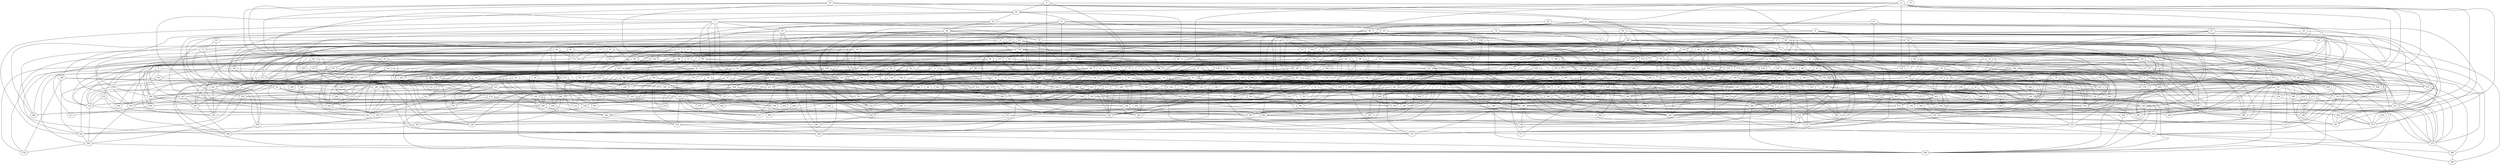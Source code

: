 strict graph "gnp_random_graph(400,0.015)" {
0;
1;
2;
3;
4;
5;
6;
7;
8;
9;
10;
11;
12;
13;
14;
15;
16;
17;
18;
19;
20;
21;
22;
23;
24;
25;
26;
27;
28;
29;
30;
31;
32;
33;
34;
35;
36;
37;
38;
39;
40;
41;
42;
43;
44;
45;
46;
47;
48;
49;
50;
51;
52;
53;
54;
55;
56;
57;
58;
59;
60;
61;
62;
63;
64;
65;
66;
67;
68;
69;
70;
71;
72;
73;
74;
75;
76;
77;
78;
79;
80;
81;
82;
83;
84;
85;
86;
87;
88;
89;
90;
91;
92;
93;
94;
95;
96;
97;
98;
99;
100;
101;
102;
103;
104;
105;
106;
107;
108;
109;
110;
111;
112;
113;
114;
115;
116;
117;
118;
119;
120;
121;
122;
123;
124;
125;
126;
127;
128;
129;
130;
131;
132;
133;
134;
135;
136;
137;
138;
139;
140;
141;
142;
143;
144;
145;
146;
147;
148;
149;
150;
151;
152;
153;
154;
155;
156;
157;
158;
159;
160;
161;
162;
163;
164;
165;
166;
167;
168;
169;
170;
171;
172;
173;
174;
175;
176;
177;
178;
179;
180;
181;
182;
183;
184;
185;
186;
187;
188;
189;
190;
191;
192;
193;
194;
195;
196;
197;
198;
199;
200;
201;
202;
203;
204;
205;
206;
207;
208;
209;
210;
211;
212;
213;
214;
215;
216;
217;
218;
219;
220;
221;
222;
223;
224;
225;
226;
227;
228;
229;
230;
231;
232;
233;
234;
235;
236;
237;
238;
239;
240;
241;
242;
243;
244;
245;
246;
247;
248;
249;
250;
251;
252;
253;
254;
255;
256;
257;
258;
259;
260;
261;
262;
263;
264;
265;
266;
267;
268;
269;
270;
271;
272;
273;
274;
275;
276;
277;
278;
279;
280;
281;
282;
283;
284;
285;
286;
287;
288;
289;
290;
291;
292;
293;
294;
295;
296;
297;
298;
299;
300;
301;
302;
303;
304;
305;
306;
307;
308;
309;
310;
311;
312;
313;
314;
315;
316;
317;
318;
319;
320;
321;
322;
323;
324;
325;
326;
327;
328;
329;
330;
331;
332;
333;
334;
335;
336;
337;
338;
339;
340;
341;
342;
343;
344;
345;
346;
347;
348;
349;
350;
351;
352;
353;
354;
355;
356;
357;
358;
359;
360;
361;
362;
363;
364;
365;
366;
367;
368;
369;
370;
371;
372;
373;
374;
375;
376;
377;
378;
379;
380;
381;
382;
383;
384;
385;
386;
387;
388;
389;
390;
391;
392;
393;
394;
395;
396;
397;
398;
399;
0 -- 240  [is_available=True, prob="0.0279273825341"];
0 -- 304  [is_available=True, prob="0.997456040123"];
0 -- 146  [is_available=True, prob="0.147801491714"];
0 -- 162  [is_available=True, prob="0.48572780375"];
0 -- 393  [is_available=True, prob="0.0643091623662"];
1 -- 293  [is_available=True, prob="0.667383205484"];
1 -- 168  [is_available=True, prob="0.00749548347155"];
1 -- 204  [is_available=True, prob="0.384954704555"];
1 -- 368  [is_available=True, prob="0.11105341519"];
1 -- 180  [is_available=True, prob="1.0"];
1 -- 342  [is_available=True, prob="0.130094072863"];
1 -- 24  [is_available=True, prob="0.220372784545"];
1 -- 84  [is_available=True, prob="0.536664464233"];
1 -- 186  [is_available=True, prob="0.617468481041"];
1 -- 348  [is_available=True, prob="1.0"];
2 -- 283  [is_available=True, prob="0.929954968133"];
2 -- 281  [is_available=True, prob="0.0497510317502"];
2 -- 243  [is_available=True, prob="0.775393293764"];
2 -- 269  [is_available=True, prob="0.290122103451"];
2 -- 182  [is_available=True, prob="0.808222543088"];
3 -- 112  [is_available=True, prob="1.0"];
3 -- 220  [is_available=True, prob="0.504398359799"];
3 -- 213  [is_available=True, prob="0.023783627775"];
3 -- 263  [is_available=True, prob="0.0221882421023"];
4 -- 41  [is_available=True, prob="0.399386530748"];
4 -- 18  [is_available=True, prob="0.00698830614268"];
4 -- 123  [is_available=True, prob="0.835999938831"];
4 -- 350  [is_available=True, prob="0.82856188288"];
4 -- 383  [is_available=True, prob="0.00887160519303"];
5 -- 99  [is_available=True, prob="1.0"];
5 -- 388  [is_available=True, prob="0.339513209108"];
5 -- 197  [is_available=True, prob="0.333269096085"];
5 -- 6  [is_available=True, prob="0.465235311204"];
5 -- 361  [is_available=True, prob="0.869012030041"];
5 -- 275  [is_available=True, prob="0.574355114371"];
5 -- 119  [is_available=True, prob="1.0"];
5 -- 252  [is_available=True, prob="1.0"];
6 -- 197  [is_available=True, prob="0.176808183815"];
6 -- 102  [is_available=True, prob="0.558139880831"];
6 -- 103  [is_available=True, prob="0.45924761621"];
6 -- 60  [is_available=True, prob="0.0340706065883"];
6 -- 190  [is_available=True, prob="0.821815874453"];
7 -- 103  [is_available=True, prob="0.71462375671"];
7 -- 237  [is_available=True, prob="0.194550454738"];
7 -- 274  [is_available=True, prob="0.707867509008"];
7 -- 180  [is_available=True, prob="0.135689483707"];
7 -- 316  [is_available=True, prob="0.390690026296"];
7 -- 286  [is_available=True, prob="0.302687136587"];
8 -- 163  [is_available=True, prob="0.234538743838"];
8 -- 84  [is_available=True, prob="1.0"];
8 -- 29  [is_available=True, prob="0.0483934010996"];
8 -- 243  [is_available=True, prob="0.972846523079"];
9 -- 142  [is_available=True, prob="0.00974693692979"];
9 -- 17  [is_available=True, prob="0.370815802892"];
9 -- 78  [is_available=True, prob="0.271699852031"];
9 -- 23  [is_available=True, prob="0.252131608525"];
9 -- 255  [is_available=True, prob="0.852723743065"];
9 -- 381  [is_available=True, prob="1.0"];
9 -- 63  [is_available=True, prob="0.730761350919"];
10 -- 389  [is_available=True, prob="0.362031576828"];
10 -- 11  [is_available=True, prob="0.216913566476"];
10 -- 304  [is_available=True, prob="0.607378458296"];
10 -- 273  [is_available=True, prob="0.869000876045"];
10 -- 343  [is_available=True, prob="0.0107127433705"];
10 -- 156  [is_available=True, prob="1.0"];
11 -- 199  [is_available=True, prob="0.469607769664"];
11 -- 232  [is_available=True, prob="0.936692128238"];
11 -- 268  [is_available=True, prob="0.389423737329"];
11 -- 178  [is_available=True, prob="0.187621085555"];
11 -- 245  [is_available=True, prob="0.767543098363"];
11 -- 375  [is_available=True, prob="1.0"];
11 -- 277  [is_available=True, prob="1.0"];
12 -- 225  [is_available=True, prob="1.0"];
12 -- 207  [is_available=True, prob="0.88573951408"];
12 -- 152  [is_available=True, prob="0.247603044331"];
12 -- 274  [is_available=True, prob="1.0"];
12 -- 245  [is_available=True, prob="0.374869647081"];
12 -- 88  [is_available=True, prob="0.244213781443"];
13 -- 130  [is_available=True, prob="0.12978496946"];
13 -- 327  [is_available=True, prob="1.0"];
13 -- 328  [is_available=True, prob="1.0"];
13 -- 41  [is_available=True, prob="0.14444473821"];
13 -- 364  [is_available=True, prob="0.80900450254"];
13 -- 116  [is_available=True, prob="0.461229422077"];
13 -- 373  [is_available=True, prob="0.310922567921"];
13 -- 118  [is_available=True, prob="0.0583588141373"];
13 -- 152  [is_available=True, prob="0.599823504598"];
14 -- 67  [is_available=True, prob="1.0"];
14 -- 196  [is_available=True, prob="1.0"];
14 -- 325  [is_available=True, prob="0.716436212622"];
14 -- 106  [is_available=True, prob="0.455116963551"];
14 -- 268  [is_available=True, prob="0.464964935196"];
14 -- 50  [is_available=True, prob="0.427138625814"];
14 -- 388  [is_available=True, prob="0.322065708014"];
14 -- 351  [is_available=True, prob="0.161907112712"];
15 -- 161  [is_available=True, prob="0.837027442205"];
15 -- 258  [is_available=True, prob="1.0"];
15 -- 259  [is_available=True, prob="0.269346247997"];
15 -- 206  [is_available=True, prob="1.0"];
15 -- 86  [is_available=True, prob="0.568654433591"];
15 -- 248  [is_available=True, prob="1.0"];
15 -- 191  [is_available=True, prob="0.0102015131247"];
16 -- 353  [is_available=True, prob="0.608488663396"];
16 -- 386  [is_available=True, prob="0.683145671673"];
16 -- 268  [is_available=True, prob="1.0"];
16 -- 142  [is_available=True, prob="0.592482432675"];
16 -- 89  [is_available=True, prob="0.474389725655"];
16 -- 159  [is_available=True, prob="1.0"];
17 -- 385  [is_available=True, prob="0.494987994945"];
17 -- 103  [is_available=True, prob="0.143785887087"];
17 -- 75  [is_available=True, prob="0.909925888851"];
17 -- 376  [is_available=True, prob="0.414015609067"];
17 -- 181  [is_available=True, prob="0.13143454278"];
17 -- 216  [is_available=True, prob="0.78548030651"];
17 -- 89  [is_available=True, prob="0.277337952316"];
17 -- 93  [is_available=True, prob="0.882752637686"];
17 -- 319  [is_available=True, prob="0.910287749444"];
18 -- 258  [is_available=True, prob="1.0"];
18 -- 388  [is_available=True, prob="0.407280217038"];
18 -- 167  [is_available=True, prob="0.446167745445"];
18 -- 124  [is_available=True, prob="0.337978255668"];
18 -- 222  [is_available=True, prob="0.594465517941"];
19 -- 223  [is_available=True, prob="0.311780958091"];
19 -- 380  [is_available=True, prob="1.0"];
19 -- 127  [is_available=True, prob="0.139956586218"];
20 -- 224  [is_available=True, prob="0.500953392499"];
20 -- 235  [is_available=True, prob="1.0"];
20 -- 149  [is_available=True, prob="1.0"];
21 -- 176  [is_available=True, prob="1.0"];
21 -- 305  [is_available=True, prob="0.281026864665"];
21 -- 346  [is_available=True, prob="0.850056557076"];
21 -- 108  [is_available=True, prob="0.326366550695"];
21 -- 70  [is_available=True, prob="0.260114002427"];
22 -- 139  [is_available=True, prob="1.0"];
22 -- 94  [is_available=True, prob="0.264204899032"];
23 -- 260  [is_available=True, prob="0.0229858966045"];
23 -- 246  [is_available=True, prob="0.493915717599"];
23 -- 71  [is_available=True, prob="0.879971597212"];
23 -- 111  [is_available=True, prob="0.545147236046"];
23 -- 310  [is_available=True, prob="0.920394273104"];
24 -- 384  [is_available=True, prob="0.59805739783"];
24 -- 324  [is_available=True, prob="0.127647296295"];
24 -- 199  [is_available=True, prob="1.0"];
24 -- 235  [is_available=True, prob="0.677804141446"];
24 -- 77  [is_available=True, prob="0.64327785028"];
24 -- 79  [is_available=True, prob="0.201594949935"];
24 -- 269  [is_available=True, prob="0.251520963833"];
24 -- 125  [is_available=True, prob="0.0628281598953"];
25 -- 194  [is_available=True, prob="0.758716942686"];
25 -- 325  [is_available=True, prob="0.657645590308"];
25 -- 74  [is_available=True, prob="1.0"];
25 -- 341  [is_available=True, prob="0.853641445096"];
25 -- 247  [is_available=True, prob="1.0"];
25 -- 56  [is_available=True, prob="0.71556564809"];
25 -- 316  [is_available=True, prob="1.0"];
26 -- 105  [is_available=True, prob="0.334773381593"];
26 -- 361  [is_available=True, prob="0.341858918265"];
27 -- 144  [is_available=True, prob="0.307472346288"];
27 -- 49  [is_available=True, prob="0.607644495225"];
27 -- 102  [is_available=True, prob="0.0755182425921"];
28 -- 122  [is_available=True, prob="0.160734333681"];
28 -- 166  [is_available=True, prob="0.490642694444"];
28 -- 102  [is_available=True, prob="1.0"];
29 -- 273  [is_available=True, prob="0.00546609894269"];
29 -- 131  [is_available=True, prob="0.349313703128"];
29 -- 390  [is_available=True, prob="0.710289579858"];
29 -- 305  [is_available=True, prob="0.00666714932687"];
30 -- 129  [is_available=True, prob="0.61255548612"];
30 -- 226  [is_available=True, prob="0.831066872234"];
30 -- 291  [is_available=True, prob="0.209749198834"];
30 -- 103  [is_available=True, prob="0.409533691418"];
30 -- 177  [is_available=True, prob="0.894076561057"];
30 -- 274  [is_available=True, prob="0.588326032973"];
31 -- 271  [is_available=True, prob="0.423045900863"];
31 -- 155  [is_available=True, prob="0.665755809743"];
31 -- 69  [is_available=True, prob="0.657289401547"];
31 -- 263  [is_available=True, prob="1.0"];
32 -- 217  [is_available=True, prob="0.625144226328"];
32 -- 300  [is_available=True, prob="0.0296048759755"];
32 -- 359  [is_available=True, prob="1.0"];
33 -- 304  [is_available=True, prob="0.691761167333"];
33 -- 332  [is_available=True, prob="0.0632007031953"];
33 -- 333  [is_available=True, prob="0.25041112329"];
33 -- 367  [is_available=True, prob="0.89783938344"];
33 -- 272  [is_available=True, prob="0.600263968408"];
33 -- 111  [is_available=True, prob="0.395264012631"];
34 -- 224  [is_available=True, prob="0.552041976126"];
34 -- 135  [is_available=True, prob="0.743013647482"];
34 -- 232  [is_available=True, prob="0.335217239361"];
34 -- 138  [is_available=True, prob="0.171127750968"];
34 -- 267  [is_available=True, prob="1.0"];
34 -- 52  [is_available=True, prob="0.990869552825"];
34 -- 58  [is_available=True, prob="0.0972439682836"];
34 -- 379  [is_available=True, prob="0.471257979882"];
36 -- 331  [is_available=True, prob="0.49255691536"];
36 -- 246  [is_available=True, prob="0.188053755047"];
36 -- 41  [is_available=True, prob="1.0"];
36 -- 107  [is_available=True, prob="0.818081402944"];
36 -- 173  [is_available=True, prob="0.785326377219"];
36 -- 306  [is_available=True, prob="1.0"];
36 -- 118  [is_available=True, prob="1.0"];
36 -- 122  [is_available=True, prob="1.0"];
37 -- 292  [is_available=True, prob="0.348052265343"];
37 -- 165  [is_available=True, prob="1.0"];
37 -- 168  [is_available=True, prob="0.0956621261674"];
37 -- 182  [is_available=True, prob="0.595369782168"];
37 -- 151  [is_available=True, prob="0.810626281354"];
37 -- 314  [is_available=True, prob="0.563333851466"];
38 -- 290  [is_available=True, prob="0.879199552182"];
38 -- 166  [is_available=True, prob="0.118307076363"];
38 -- 102  [is_available=True, prob="0.594678881143"];
38 -- 298  [is_available=True, prob="0.66846833273"];
38 -- 144  [is_available=True, prob="0.0932466949438"];
38 -- 178  [is_available=True, prob="0.718937313046"];
38 -- 249  [is_available=True, prob="0.208958087075"];
38 -- 92  [is_available=True, prob="0.727059088906"];
38 -- 125  [is_available=True, prob="0.345570100566"];
38 -- 254  [is_available=True, prob="1.0"];
39 -- 314  [is_available=True, prob="0.313581835168"];
39 -- 373  [is_available=True, prob="1.0"];
39 -- 262  [is_available=True, prob="0.972006234675"];
40 -- 136  [is_available=True, prob="1.0"];
40 -- 399  [is_available=True, prob="0.208124224005"];
40 -- 149  [is_available=True, prob="1.0"];
40 -- 278  [is_available=True, prob="1.0"];
40 -- 311  [is_available=True, prob="0.346969613957"];
40 -- 111  [is_available=True, prob="0.559493275493"];
41 -- 256  [is_available=True, prob="1.0"];
41 -- 69  [is_available=True, prob="0.470136903733"];
41 -- 42  [is_available=True, prob="0.393073570595"];
41 -- 81  [is_available=True, prob="1.0"];
41 -- 388  [is_available=True, prob="0.919692619187"];
42 -- 134  [is_available=True, prob="0.38834275227"];
42 -- 394  [is_available=True, prob="0.663406181725"];
42 -- 49  [is_available=True, prob="0.427065888684"];
42 -- 122  [is_available=True, prob="1.0"];
42 -- 379  [is_available=True, prob="0.0818244443037"];
43 -- 160  [is_available=True, prob="0.2771141691"];
43 -- 225  [is_available=True, prob="0.997936467275"];
43 -- 68  [is_available=True, prob="0.710010473409"];
43 -- 73  [is_available=True, prob="0.713887439882"];
43 -- 372  [is_available=True, prob="0.207670526874"];
43 -- 86  [is_available=True, prob="0.616619615459"];
43 -- 345  [is_available=True, prob="0.814232134338"];
44 -- 97  [is_available=True, prob="1.0"];
44 -- 258  [is_available=True, prob="1.0"];
44 -- 135  [is_available=True, prob="1.0"];
44 -- 138  [is_available=True, prob="0.904596394557"];
44 -- 173  [is_available=True, prob="1.0"];
44 -- 174  [is_available=True, prob="0.0842412539139"];
44 -- 371  [is_available=True, prob="1.0"];
44 -- 372  [is_available=True, prob="0.0226124133792"];
44 -- 55  [is_available=True, prob="1.0"];
44 -- 376  [is_available=True, prob="0.273250537516"];
45 -- 74  [is_available=True, prob="1.0"];
45 -- 210  [is_available=True, prob="0.984312215665"];
45 -- 181  [is_available=True, prob="1.0"];
45 -- 281  [is_available=True, prob="0.797013434566"];
45 -- 90  [is_available=True, prob="1.0"];
45 -- 394  [is_available=True, prob="0.466439156269"];
45 -- 319  [is_available=True, prob="0.363672410444"];
46 -- 128  [is_available=True, prob="0.780608870318"];
46 -- 371  [is_available=True, prob="0.973849958505"];
46 -- 116  [is_available=True, prob="1.0"];
47 -- 320  [is_available=True, prob="1.0"];
47 -- 235  [is_available=True, prob="0.715468796881"];
47 -- 171  [is_available=True, prob="0.246616036663"];
47 -- 212  [is_available=True, prob="0.312248469998"];
47 -- 150  [is_available=True, prob="0.535883040389"];
47 -- 280  [is_available=True, prob="1.0"];
47 -- 351  [is_available=True, prob="1.0"];
48 -- 320  [is_available=True, prob="1.0"];
48 -- 161  [is_available=True, prob="0.124148772542"];
48 -- 278  [is_available=True, prob="0.985272168928"];
48 -- 135  [is_available=True, prob="0.458766679205"];
49 -- 385  [is_available=True, prob="0.224961652136"];
49 -- 258  [is_available=True, prob="0.0943311451102"];
49 -- 79  [is_available=True, prob="1.0"];
49 -- 370  [is_available=True, prob="0.527162822006"];
49 -- 215  [is_available=True, prob="0.491556396336"];
49 -- 315  [is_available=True, prob="1.0"];
50 -- 286  [is_available=True, prob="0.055313425016"];
50 -- 298  [is_available=True, prob="0.471007592193"];
50 -- 149  [is_available=True, prob="0.0753589123318"];
51 -- 168  [is_available=True, prob="0.927100901073"];
51 -- 353  [is_available=True, prob="0.935536408105"];
51 -- 163  [is_available=True, prob="0.0313303795778"];
51 -- 134  [is_available=True, prob="0.225358317286"];
51 -- 251  [is_available=True, prob="1.0"];
52 -- 304  [is_available=True, prob="1.0"];
52 -- 209  [is_available=True, prob="0.12346354177"];
52 -- 384  [is_available=True, prob="0.972951976099"];
52 -- 378  [is_available=True, prob="1.0"];
53 -- 259  [is_available=True, prob="1.0"];
53 -- 155  [is_available=True, prob="1.0"];
53 -- 316  [is_available=True, prob="0.861396919636"];
53 -- 133  [is_available=True, prob="0.939760532576"];
53 -- 279  [is_available=True, prob="1.0"];
54 -- 281  [is_available=True, prob="1.0"];
54 -- 77  [is_available=True, prob="0.158020599678"];
54 -- 262  [is_available=True, prob="0.561923283651"];
54 -- 111  [is_available=True, prob="1.0"];
55 -- 272  [is_available=True, prob="0.775314332788"];
55 -- 312  [is_available=True, prob="0.898278927279"];
55 -- 123  [is_available=True, prob="0.758261533058"];
55 -- 92  [is_available=True, prob="0.0965651755618"];
55 -- 255  [is_available=True, prob="1.0"];
56 -- 193  [is_available=True, prob="0.847394515969"];
56 -- 292  [is_available=True, prob="0.393898216734"];
56 -- 385  [is_available=True, prob="0.952428528835"];
56 -- 82  [is_available=True, prob="1.0"];
56 -- 179  [is_available=True, prob="0.227344096053"];
56 -- 57  [is_available=True, prob="0.692165584579"];
56 -- 345  [is_available=True, prob="0.675899978594"];
56 -- 191  [is_available=True, prob="0.838098390959"];
57 -- 338  [is_available=True, prob="1.0"];
57 -- 220  [is_available=True, prob="0.522648598991"];
57 -- 126  [is_available=True, prob="0.531449565935"];
57 -- 70  [is_available=True, prob="0.454562176746"];
58 -- 67  [is_available=True, prob="0.79656134594"];
58 -- 166  [is_available=True, prob="0.100627564082"];
58 -- 392  [is_available=True, prob="0.177282572359"];
58 -- 268  [is_available=True, prob="0.339854248581"];
58 -- 323  [is_available=True, prob="0.023769878312"];
58 -- 219  [is_available=True, prob="0.960748627129"];
58 -- 345  [is_available=True, prob="0.636929364259"];
58 -- 251  [is_available=True, prob="0.353951230356"];
59 -- 370  [is_available=True, prob="1.0"];
59 -- 239  [is_available=True, prob="1.0"];
60 -- 300  [is_available=True, prob="0.0440712754334"];
60 -- 398  [is_available=True, prob="1.0"];
60 -- 245  [is_available=True, prob="1.0"];
60 -- 150  [is_available=True, prob="0.915414298443"];
60 -- 279  [is_available=True, prob="1.0"];
60 -- 63  [is_available=True, prob="0.538250388955"];
60 -- 277  [is_available=True, prob="0.575758927772"];
61 -- 73  [is_available=True, prob="0.191882023484"];
61 -- 92  [is_available=True, prob="0.747195092738"];
61 -- 329  [is_available=True, prob="1.0"];
62 -- 224  [is_available=True, prob="0.235880492744"];
62 -- 66  [is_available=True, prob="1.0"];
62 -- 387  [is_available=True, prob="0.113445996842"];
62 -- 293  [is_available=True, prob="0.778084117177"];
62 -- 329  [is_available=True, prob="0.331614771673"];
62 -- 108  [is_available=True, prob="1.0"];
62 -- 240  [is_available=True, prob="0.722749827841"];
62 -- 337  [is_available=True, prob="1.0"];
62 -- 148  [is_available=True, prob="1.0"];
62 -- 153  [is_available=True, prob="0.02544818565"];
63 -- 66  [is_available=True, prob="0.817804418544"];
63 -- 80  [is_available=True, prob="1.0"];
63 -- 242  [is_available=True, prob="0.0952678323669"];
63 -- 117  [is_available=True, prob="0.787252898173"];
63 -- 154  [is_available=True, prob="1.0"];
64 -- 105  [is_available=True, prob="0.739991074673"];
64 -- 210  [is_available=True, prob="0.352540867688"];
64 -- 196  [is_available=True, prob="0.985271949609"];
64 -- 353  [is_available=True, prob="0.613946118268"];
65 -- 373  [is_available=True, prob="0.075889825144"];
65 -- 254  [is_available=True, prob="1.0"];
66 -- 288  [is_available=True, prob="1.0"];
66 -- 201  [is_available=True, prob="0.617818632073"];
66 -- 274  [is_available=True, prob="0.591150423809"];
66 -- 382  [is_available=True, prob="0.593641089944"];
66 -- 220  [is_available=True, prob="0.806977419396"];
67 -- 154  [is_available=True, prob="1.0"];
67 -- 269  [is_available=True, prob="0.640121367431"];
68 -- 113  [is_available=True, prob="1.0"];
68 -- 339  [is_available=True, prob="0.323793153528"];
68 -- 346  [is_available=True, prob="0.43745030183"];
69 -- 97  [is_available=True, prob="0.778549120573"];
69 -- 387  [is_available=True, prob="0.868520911502"];
69 -- 299  [is_available=True, prob="0.815498681542"];
69 -- 332  [is_available=True, prob="0.312173585467"];
69 -- 397  [is_available=True, prob="0.985187639051"];
69 -- 312  [is_available=True, prob="1.0"];
70 -- 289  [is_available=True, prob="0.189783927948"];
70 -- 386  [is_available=True, prob="0.715222399809"];
70 -- 270  [is_available=True, prob="0.977838087737"];
70 -- 304  [is_available=True, prob="0.12335722055"];
70 -- 313  [is_available=True, prob="0.585958906833"];
70 -- 124  [is_available=True, prob="0.749555337934"];
71 -- 85  [is_available=True, prob="1.0"];
72 -- 351  [is_available=True, prob="0.905357623197"];
72 -- 293  [is_available=True, prob="0.383365653062"];
72 -- 279  [is_available=True, prob="1.0"];
73 -- 387  [is_available=True, prob="0.197716420937"];
73 -- 273  [is_available=True, prob="0.771793007462"];
73 -- 119  [is_available=True, prob="0.25364375163"];
73 -- 346  [is_available=True, prob="0.355448529617"];
74 -- 264  [is_available=True, prob="1.0"];
74 -- 270  [is_available=True, prob="0.938505719275"];
74 -- 150  [is_available=True, prob="0.270704079943"];
74 -- 379  [is_available=True, prob="0.72443029259"];
75 -- 160  [is_available=True, prob="0.546468742858"];
75 -- 257  [is_available=True, prob="0.192348637411"];
75 -- 337  [is_available=True, prob="1.0"];
75 -- 399  [is_available=True, prob="0.306501366398"];
75 -- 180  [is_available=True, prob="0.346657226306"];
75 -- 244  [is_available=True, prob="0.446117296126"];
75 -- 187  [is_available=True, prob="1.0"];
76 -- 304  [is_available=True, prob="0.919718088171"];
76 -- 385  [is_available=True, prob="0.819989858108"];
76 -- 212  [is_available=True, prob="0.0506640690745"];
76 -- 285  [is_available=True, prob="1.0"];
77 -- 241  [is_available=True, prob="0.643323508778"];
78 -- 164  [is_available=True, prob="0.103603314414"];
78 -- 363  [is_available=True, prob="0.591430397924"];
78 -- 333  [is_available=True, prob="1.0"];
78 -- 245  [is_available=True, prob="0.210627772973"];
78 -- 315  [is_available=True, prob="0.192635332837"];
79 -- 100  [is_available=True, prob="1.0"];
79 -- 85  [is_available=True, prob="1.0"];
79 -- 87  [is_available=True, prob="1.0"];
80 -- 321  [is_available=True, prob="0.344185236899"];
80 -- 107  [is_available=True, prob="0.602122858993"];
80 -- 327  [is_available=True, prob="0.326539935554"];
80 -- 299  [is_available=True, prob="0.0286555385314"];
80 -- 146  [is_available=True, prob="0.334192027105"];
80 -- 152  [is_available=True, prob="1.0"];
81 -- 148  [is_available=True, prob="0.213894599444"];
81 -- 92  [is_available=True, prob="0.71637991257"];
81 -- 242  [is_available=True, prob="0.106577202403"];
82 -- 320  [is_available=True, prob="0.979042664255"];
82 -- 194  [is_available=True, prob="0.814296265333"];
82 -- 361  [is_available=True, prob="1.0"];
82 -- 111  [is_available=True, prob="0.0976491397517"];
82 -- 249  [is_available=True, prob="1.0"];
82 -- 220  [is_available=True, prob="0.310475976555"];
82 -- 383  [is_available=True, prob="0.572936344399"];
83 -- 355  [is_available=True, prob="1.0"];
83 -- 325  [is_available=True, prob="0.341863650215"];
83 -- 231  [is_available=True, prob="0.815240526387"];
83 -- 237  [is_available=True, prob="1.0"];
83 -- 305  [is_available=True, prob="0.998659885925"];
83 -- 148  [is_available=True, prob="0.151925454948"];
83 -- 342  [is_available=True, prob="0.879930250243"];
83 -- 347  [is_available=True, prob="0.460376854052"];
83 -- 92  [is_available=True, prob="1.0"];
84 -- 289  [is_available=True, prob="0.923723931273"];
84 -- 269  [is_available=True, prob="0.942091261341"];
84 -- 281  [is_available=True, prob="0.764509151747"];
84 -- 92  [is_available=True, prob="1.0"];
85 -- 289  [is_available=True, prob="0.582637970108"];
85 -- 340  [is_available=True, prob="0.298738283339"];
85 -- 213  [is_available=True, prob="1.0"];
85 -- 117  [is_available=True, prob="0.0951361545289"];
86 -- 97  [is_available=True, prob="0.123394069259"];
86 -- 262  [is_available=True, prob="0.566122173077"];
86 -- 369  [is_available=True, prob="1.0"];
86 -- 250  [is_available=True, prob="1.0"];
86 -- 314  [is_available=True, prob="0.357823412721"];
87 -- 183  [is_available=True, prob="0.862570644644"];
87 -- 238  [is_available=True, prob="0.820270315001"];
87 -- 272  [is_available=True, prob="0.387451354669"];
87 -- 375  [is_available=True, prob="0.427372994698"];
87 -- 223  [is_available=True, prob="0.127930227388"];
88 -- 366  [is_available=True, prob="0.6746018339"];
88 -- 301  [is_available=True, prob="0.245268961856"];
88 -- 214  [is_available=True, prob="0.201161251928"];
89 -- 288  [is_available=True, prob="0.552388627356"];
89 -- 393  [is_available=True, prob="0.706173257237"];
89 -- 138  [is_available=True, prob="0.837537116651"];
89 -- 172  [is_available=True, prob="0.588816579018"];
89 -- 280  [is_available=True, prob="0.226750236344"];
89 -- 330  [is_available=True, prob="0.339878762368"];
90 -- 192  [is_available=True, prob="0.429080317304"];
90 -- 312  [is_available=True, prob="0.557776705046"];
90 -- 339  [is_available=True, prob="0.12286969724"];
90 -- 190  [is_available=True, prob="0.634588799035"];
91 -- 289  [is_available=True, prob="0.787413521736"];
91 -- 321  [is_available=True, prob="0.398452576263"];
91 -- 200  [is_available=True, prob="0.702969114875"];
91 -- 297  [is_available=True, prob="1.0"];
91 -- 396  [is_available=True, prob="0.0571517473537"];
91 -- 207  [is_available=True, prob="0.904714486121"];
91 -- 272  [is_available=True, prob="0.454178393466"];
91 -- 123  [is_available=True, prob="0.458562645687"];
92 -- 262  [is_available=True, prob="0.39448563947"];
92 -- 101  [is_available=True, prob="0.769049422325"];
92 -- 367  [is_available=True, prob="0.874255579793"];
92 -- 217  [is_available=True, prob="0.102101854894"];
92 -- 315  [is_available=True, prob="1.0"];
92 -- 281  [is_available=True, prob="0.0105400337288"];
93 -- 280  [is_available=True, prob="0.0976506024158"];
93 -- 363  [is_available=True, prob="0.455881927675"];
93 -- 366  [is_available=True, prob="1.0"];
93 -- 367  [is_available=True, prob="0.513828389493"];
94 -- 299  [is_available=True, prob="0.0596929405193"];
94 -- 198  [is_available=True, prob="0.351099575054"];
94 -- 171  [is_available=True, prob="1.0"];
94 -- 109  [is_available=True, prob="0.70045469161"];
94 -- 206  [is_available=True, prob="0.93455718031"];
94 -- 378  [is_available=True, prob="0.274856500284"];
95 -- 256  [is_available=True, prob="0.846241813114"];
95 -- 336  [is_available=True, prob="0.429695588967"];
96 -- 152  [is_available=True, prob="0.645211448613"];
96 -- 129  [is_available=True, prob="1.0"];
97 -- 257  [is_available=True, prob="1.0"];
97 -- 262  [is_available=True, prob="0.163209224878"];
97 -- 329  [is_available=True, prob="0.489520256772"];
97 -- 350  [is_available=True, prob="0.828196114911"];
97 -- 182  [is_available=True, prob="0.263154300736"];
98 -- 234  [is_available=True, prob="0.065811480939"];
98 -- 187  [is_available=True, prob="0.0488817491808"];
98 -- 276  [is_available=True, prob="1.0"];
98 -- 277  [is_available=True, prob="0.87676160333"];
98 -- 389  [is_available=True, prob="1.0"];
99 -- 138  [is_available=True, prob="1.0"];
99 -- 269  [is_available=True, prob="0.377587718853"];
99 -- 175  [is_available=True, prob="1.0"];
99 -- 276  [is_available=True, prob="1.0"];
99 -- 277  [is_available=True, prob="1.0"];
99 -- 182  [is_available=True, prob="0.8028323721"];
99 -- 184  [is_available=True, prob="1.0"];
99 -- 383  [is_available=True, prob="1.0"];
100 -- 114  [is_available=True, prob="1.0"];
100 -- 306  [is_available=True, prob="0.129795061009"];
100 -- 348  [is_available=True, prob="0.170593985448"];
100 -- 178  [is_available=True, prob="0.65683650911"];
101 -- 321  [is_available=True, prob="0.248098223927"];
101 -- 331  [is_available=True, prob="0.260021712313"];
101 -- 149  [is_available=True, prob="0.539861102119"];
101 -- 222  [is_available=True, prob="0.737166960317"];
101 -- 287  [is_available=True, prob="0.420350191765"];
102 -- 385  [is_available=True, prob="0.448049445292"];
102 -- 387  [is_available=True, prob="0.453988933684"];
102 -- 380  [is_available=True, prob="0.474806222609"];
102 -- 369  [is_available=True, prob="0.764811644639"];
102 -- 127  [is_available=True, prob="1.0"];
103 -- 322  [is_available=True, prob="0.978616353834"];
103 -- 328  [is_available=True, prob="0.0839798520318"];
103 -- 142  [is_available=True, prob="0.847582758978"];
103 -- 243  [is_available=True, prob="0.777538311764"];
103 -- 238  [is_available=True, prob="0.532519018654"];
103 -- 215  [is_available=True, prob="0.0346669397955"];
103 -- 345  [is_available=True, prob="1.0"];
104 -- 160  [is_available=True, prob="0.684941907491"];
104 -- 297  [is_available=True, prob="0.354538933333"];
104 -- 190  [is_available=True, prob="0.934715126311"];
104 -- 182  [is_available=True, prob="0.0099783178253"];
105 -- 344  [is_available=True, prob="0.027108839925"];
105 -- 386  [is_available=True, prob="0.834427755731"];
105 -- 196  [is_available=True, prob="0.307593043199"];
105 -- 133  [is_available=True, prob="0.733510260055"];
105 -- 167  [is_available=True, prob="0.506902314174"];
105 -- 359  [is_available=True, prob="0.65469965656"];
105 -- 108  [is_available=True, prob="0.542364322532"];
105 -- 367  [is_available=True, prob="0.505680062009"];
105 -- 280  [is_available=True, prob="1.0"];
105 -- 374  [is_available=True, prob="0.881874030611"];
105 -- 375  [is_available=True, prob="0.730311864259"];
105 -- 120  [is_available=True, prob="0.340815896585"];
105 -- 369  [is_available=True, prob="0.241827301529"];
106 -- 177  [is_available=True, prob="0.0272692596656"];
106 -- 370  [is_available=True, prob="1.0"];
106 -- 313  [is_available=True, prob="1.0"];
106 -- 135  [is_available=True, prob="0.274376646451"];
107 -- 176  [is_available=True, prob="0.751884913918"];
107 -- 337  [is_available=True, prob="1.0"];
107 -- 272  [is_available=True, prob="0.111843240803"];
107 -- 145  [is_available=True, prob="0.552754090854"];
107 -- 190  [is_available=True, prob="1.0"];
108 -- 195  [is_available=True, prob="0.291250587556"];
108 -- 356  [is_available=True, prob="0.545318667298"];
108 -- 310  [is_available=True, prob="0.401010392948"];
108 -- 394  [is_available=True, prob="0.154960777268"];
108 -- 119  [is_available=True, prob="0.476232548375"];
108 -- 172  [is_available=True, prob="0.36923351719"];
108 -- 205  [is_available=True, prob="0.893870951455"];
108 -- 207  [is_available=True, prob="1.0"];
108 -- 268  [is_available=True, prob="0.317511988941"];
108 -- 151  [is_available=True, prob="1.0"];
108 -- 122  [is_available=True, prob="1.0"];
108 -- 213  [is_available=True, prob="0.341885657781"];
109 -- 112  [is_available=True, prob="0.176228854198"];
109 -- 120  [is_available=True, prob="0.374770888335"];
109 -- 131  [is_available=True, prob="0.456364613578"];
110 -- 128  [is_available=True, prob="0.494219801106"];
110 -- 395  [is_available=True, prob="0.277836097044"];
110 -- 118  [is_available=True, prob="1.0"];
111 -- 227  [is_available=True, prob="0.6106809204"];
111 -- 121  [is_available=True, prob="0.882422728225"];
112 -- 234  [is_available=True, prob="0.651059559714"];
112 -- 373  [is_available=True, prob="1.0"];
112 -- 188  [is_available=True, prob="0.882933055041"];
112 -- 117  [is_available=True, prob="0.0146036122445"];
113 -- 192  [is_available=True, prob="0.846095582223"];
113 -- 356  [is_available=True, prob="0.367517568782"];
113 -- 387  [is_available=True, prob="0.448369277148"];
114 -- 358  [is_available=True, prob="0.434563839817"];
114 -- 393  [is_available=True, prob="1.0"];
114 -- 177  [is_available=True, prob="1.0"];
114 -- 340  [is_available=True, prob="0.82938122107"];
114 -- 152  [is_available=True, prob="0.0336783195344"];
115 -- 337  [is_available=True, prob="0.03984418574"];
115 -- 255  [is_available=True, prob="0.916097045479"];
116 -- 245  [is_available=True, prob="0.332745837342"];
117 -- 387  [is_available=True, prob="0.896546501766"];
117 -- 134  [is_available=True, prob="0.425662789361"];
117 -- 327  [is_available=True, prob="0.868081003176"];
117 -- 204  [is_available=True, prob="0.276278583673"];
117 -- 239  [is_available=True, prob="0.686123997468"];
117 -- 312  [is_available=True, prob="0.296109155676"];
117 -- 123  [is_available=True, prob="0.0322754480051"];
117 -- 341  [is_available=True, prob="0.0823281168295"];
118 -- 385  [is_available=True, prob="0.521343508738"];
118 -- 333  [is_available=True, prob="0.258310650834"];
118 -- 246  [is_available=True, prob="1.0"];
118 -- 119  [is_available=True, prob="0.159840799237"];
118 -- 250  [is_available=True, prob="1.0"];
118 -- 122  [is_available=True, prob="1.0"];
118 -- 154  [is_available=True, prob="1.0"];
119 -- 133  [is_available=True, prob="0.314734697808"];
119 -- 268  [is_available=True, prob="0.0919298889236"];
119 -- 297  [is_available=True, prob="0.0123858593267"];
119 -- 344  [is_available=True, prob="0.746741432445"];
119 -- 374  [is_available=True, prob="0.930412521448"];
119 -- 351  [is_available=True, prob="0.989760075309"];
119 -- 124  [is_available=True, prob="0.118145244454"];
120 -- 259  [is_available=True, prob="0.504284910388"];
120 -- 260  [is_available=True, prob="0.519959321439"];
120 -- 390  [is_available=True, prob="1.0"];
120 -- 363  [is_available=True, prob="0.174086571955"];
120 -- 370  [is_available=True, prob="0.537376091979"];
121 -- 202  [is_available=True, prob="0.0490241320006"];
121 -- 243  [is_available=True, prob="0.450451789078"];
122 -- 256  [is_available=True, prob="0.101813621776"];
122 -- 284  [is_available=True, prob="1.0"];
122 -- 301  [is_available=True, prob="1.0"];
122 -- 313  [is_available=True, prob="1.0"];
123 -- 354  [is_available=True, prob="0.798797881181"];
123 -- 357  [is_available=True, prob="0.777401458277"];
123 -- 157  [is_available=True, prob="0.00023966768112"];
124 -- 170  [is_available=True, prob="0.361659546004"];
125 -- 180  [is_available=True, prob="0.531598570636"];
125 -- 254  [is_available=True, prob="1.0"];
125 -- 390  [is_available=True, prob="0.645684259385"];
126 -- 162  [is_available=True, prob="0.115402299389"];
126 -- 134  [is_available=True, prob="0.988454354808"];
126 -- 296  [is_available=True, prob="0.749792263235"];
126 -- 169  [is_available=True, prob="0.278233644562"];
126 -- 354  [is_available=True, prob="0.858849433837"];
126 -- 177  [is_available=True, prob="1.0"];
127 -- 161  [is_available=True, prob="1.0"];
127 -- 140  [is_available=True, prob="0.92220527587"];
127 -- 326  [is_available=True, prob="0.660156561907"];
128 -- 320  [is_available=True, prob="0.138018223626"];
128 -- 389  [is_available=True, prob="0.625581888171"];
128 -- 361  [is_available=True, prob="0.599285930176"];
128 -- 307  [is_available=True, prob="1.0"];
128 -- 247  [is_available=True, prob="0.22079657217"];
128 -- 190  [is_available=True, prob="0.979621864054"];
129 -- 244  [is_available=True, prob="0.63056732304"];
129 -- 151  [is_available=True, prob="0.30714398922"];
129 -- 377  [is_available=True, prob="1.0"];
129 -- 318  [is_available=True, prob="0.475518912484"];
130 -- 391  [is_available=True, prob="0.489583980425"];
130 -- 235  [is_available=True, prob="1.0"];
130 -- 221  [is_available=True, prob="0.227992909715"];
130 -- 281  [is_available=True, prob="0.33463185434"];
130 -- 252  [is_available=True, prob="0.78806328759"];
130 -- 381  [is_available=True, prob="0.351280943121"];
131 -- 258  [is_available=True, prob="0.0802627629713"];
131 -- 226  [is_available=True, prob="0.71948397673"];
131 -- 203  [is_available=True, prob="0.508852116066"];
131 -- 141  [is_available=True, prob="0.223123103495"];
131 -- 309  [is_available=True, prob="0.514468908974"];
132 -- 388  [is_available=True, prob="0.947478651285"];
132 -- 324  [is_available=True, prob="0.418928311317"];
132 -- 247  [is_available=True, prob="0.301888358469"];
133 -- 139  [is_available=True, prob="0.167006964338"];
133 -- 274  [is_available=True, prob="0.713037913885"];
133 -- 375  [is_available=True, prob="0.955026274323"];
134 -- 146  [is_available=True, prob="0.494032068148"];
134 -- 245  [is_available=True, prob="0.416833186108"];
134 -- 253  [is_available=True, prob="0.115977159889"];
135 -- 244  [is_available=True, prob="0.718049305397"];
135 -- 183  [is_available=True, prob="0.698811697335"];
135 -- 249  [is_available=True, prob="0.988993415088"];
135 -- 362  [is_available=True, prob="0.471436276604"];
136 -- 304  [is_available=True, prob="0.869970640909"];
137 -- 171  [is_available=True, prob="0.764832898759"];
137 -- 156  [is_available=True, prob="0.473528431021"];
137 -- 165  [is_available=True, prob="0.630545024612"];
138 -- 200  [is_available=True, prob="0.786694818921"];
138 -- 140  [is_available=True, prob="0.502471518469"];
138 -- 243  [is_available=True, prob="1.0"];
138 -- 297  [is_available=True, prob="0.790908243236"];
139 -- 384  [is_available=True, prob="0.308930370075"];
139 -- 328  [is_available=True, prob="1.0"];
139 -- 177  [is_available=True, prob="1.0"];
139 -- 217  [is_available=True, prob="0.807824541269"];
140 -- 313  [is_available=True, prob="0.147816755743"];
140 -- 219  [is_available=True, prob="0.0020506479024"];
140 -- 189  [is_available=True, prob="0.400706142211"];
141 -- 336  [is_available=True, prob="0.519760393826"];
141 -- 360  [is_available=True, prob="0.286787554316"];
141 -- 218  [is_available=True, prob="0.818220553825"];
141 -- 368  [is_available=True, prob="1.0"];
142 -- 393  [is_available=True, prob="0.53417020676"];
142 -- 256  [is_available=True, prob="0.42054330761"];
143 -- 345  [is_available=True, prob="0.514411521176"];
143 -- 218  [is_available=True, prob="0.948747574602"];
143 -- 260  [is_available=True, prob="1.0"];
143 -- 286  [is_available=True, prob="1.0"];
144 -- 169  [is_available=True, prob="0.591619315477"];
144 -- 204  [is_available=True, prob="0.350770674111"];
144 -- 268  [is_available=True, prob="0.896642292407"];
144 -- 190  [is_available=True, prob="0.595569010792"];
145 -- 210  [is_available=True, prob="0.177131026454"];
145 -- 316  [is_available=True, prob="0.305574624269"];
145 -- 278  [is_available=True, prob="1.0"];
146 -- 269  [is_available=True, prob="0.380887631004"];
146 -- 314  [is_available=True, prob="0.6858675056"];
146 -- 223  [is_available=True, prob="1.0"];
147 -- 339  [is_available=True, prob="0.722357902831"];
147 -- 185  [is_available=True, prob="1.0"];
147 -- 274  [is_available=True, prob="1.0"];
147 -- 267  [is_available=True, prob="0.490931138515"];
148 -- 160  [is_available=True, prob="0.0289015564153"];
148 -- 241  [is_available=True, prob="0.139404175471"];
148 -- 214  [is_available=True, prob="0.427448548952"];
148 -- 316  [is_available=True, prob="1.0"];
149 -- 224  [is_available=True, prob="0.199137432397"];
149 -- 370  [is_available=True, prob="1.0"];
149 -- 315  [is_available=True, prob="0.690836449635"];
150 -- 353  [is_available=True, prob="0.764519420147"];
150 -- 210  [is_available=True, prob="0.94655646748"];
150 -- 381  [is_available=True, prob="0.942862556106"];
150 -- 350  [is_available=True, prob="0.497941877628"];
151 -- 394  [is_available=True, prob="0.627788580972"];
151 -- 285  [is_available=True, prob="0.422937828789"];
152 -- 231  [is_available=True, prob="0.0661921603265"];
153 -- 178  [is_available=True, prob="0.000494684499628"];
153 -- 340  [is_available=True, prob="0.837885441604"];
153 -- 317  [is_available=True, prob="0.203926248047"];
154 -- 359  [is_available=True, prob="0.817993003193"];
154 -- 396  [is_available=True, prob="1.0"];
154 -- 299  [is_available=True, prob="0.74937431207"];
154 -- 332  [is_available=True, prob="0.536585646488"];
154 -- 210  [is_available=True, prob="1.0"];
154 -- 181  [is_available=True, prob="0.638652423922"];
154 -- 183  [is_available=True, prob="1.0"];
154 -- 348  [is_available=True, prob="0.38507024004"];
155 -- 299  [is_available=True, prob="0.163523123835"];
156 -- 371  [is_available=True, prob="0.816388572825"];
156 -- 269  [is_available=True, prob="0.834905614593"];
157 -- 353  [is_available=True, prob="0.309770610775"];
157 -- 322  [is_available=True, prob="0.890494822703"];
157 -- 196  [is_available=True, prob="0.532860229572"];
157 -- 242  [is_available=True, prob="1.0"];
157 -- 182  [is_available=True, prob="1.0"];
158 -- 378  [is_available=True, prob="0.607185329675"];
158 -- 343  [is_available=True, prob="0.340226237277"];
159 -- 169  [is_available=True, prob="1.0"];
159 -- 293  [is_available=True, prob="0.106216188956"];
159 -- 182  [is_available=True, prob="0.724595304058"];
160 -- 386  [is_available=True, prob="0.760637514726"];
160 -- 229  [is_available=True, prob="0.280065237203"];
160 -- 333  [is_available=True, prob="1.0"];
160 -- 341  [is_available=True, prob="0.130232694445"];
160 -- 215  [is_available=True, prob="0.81513916588"];
161 -- 398  [is_available=True, prob="1.0"];
162 -- 280  [is_available=True, prob="1.0"];
162 -- 314  [is_available=True, prob="0.887542781186"];
162 -- 342  [is_available=True, prob="0.286019726942"];
163 -- 314  [is_available=True, prob="0.153104161428"];
163 -- 351  [is_available=True, prob="0.899594202215"];
164 -- 229  [is_available=True, prob="1.0"];
165 -- 301  [is_available=True, prob="0.843282125593"];
166 -- 321  [is_available=True, prob="0.884820790064"];
166 -- 290  [is_available=True, prob="0.545341377138"];
166 -- 356  [is_available=True, prob="0.174727120783"];
166 -- 306  [is_available=True, prob="0.688744016526"];
166 -- 349  [is_available=True, prob="0.902729087888"];
166 -- 178  [is_available=True, prob="0.478107701898"];
166 -- 189  [is_available=True, prob="0.979318911524"];
166 -- 190  [is_available=True, prob="0.789559259891"];
167 -- 365  [is_available=True, prob="0.947275489611"];
167 -- 179  [is_available=True, prob="1.0"];
167 -- 213  [is_available=True, prob="0.603686376867"];
167 -- 221  [is_available=True, prob="0.938877513357"];
168 -- 391  [is_available=True, prob="1.0"];
168 -- 208  [is_available=True, prob="1.0"];
168 -- 357  [is_available=True, prob="1.0"];
169 -- 204  [is_available=True, prob="1.0"];
169 -- 301  [is_available=True, prob="0.923836102908"];
169 -- 307  [is_available=True, prob="0.337845613665"];
169 -- 340  [is_available=True, prob="0.274179986178"];
169 -- 342  [is_available=True, prob="0.940596274679"];
169 -- 379  [is_available=True, prob="1.0"];
170 -- 192  [is_available=True, prob="0.0677225874541"];
170 -- 333  [is_available=True, prob="1.0"];
170 -- 367  [is_available=True, prob="0.810175532612"];
170 -- 308  [is_available=True, prob="1.0"];
170 -- 278  [is_available=True, prob="0.683201051013"];
170 -- 255  [is_available=True, prob="0.288611928817"];
171 -- 205  [is_available=True, prob="0.137859368052"];
171 -- 181  [is_available=True, prob="0.753217461838"];
172 -- 196  [is_available=True, prob="1.0"];
172 -- 263  [is_available=True, prob="0.81871501633"];
173 -- 192  [is_available=True, prob="0.894151466418"];
173 -- 339  [is_available=True, prob="0.322506393282"];
173 -- 280  [is_available=True, prob="0.373614600533"];
173 -- 252  [is_available=True, prob="1.0"];
173 -- 287  [is_available=True, prob="0.55770369247"];
174 -- 272  [is_available=True, prob="0.149648838798"];
174 -- 380  [is_available=True, prob="0.297148972494"];
174 -- 384  [is_available=True, prob="0.272553096889"];
174 -- 357  [is_available=True, prob="0.591466089192"];
175 -- 288  [is_available=True, prob="1.0"];
175 -- 323  [is_available=True, prob="0.685911915748"];
175 -- 322  [is_available=True, prob="1.0"];
176 -- 333  [is_available=True, prob="0.792284806718"];
176 -- 238  [is_available=True, prob="0.580168193147"];
176 -- 336  [is_available=True, prob="0.663545886597"];
176 -- 316  [is_available=True, prob="1.0"];
177 -- 323  [is_available=True, prob="1.0"];
177 -- 394  [is_available=True, prob="0.433031684604"];
177 -- 375  [is_available=True, prob="0.717513259828"];
177 -- 280  [is_available=True, prob="1.0"];
177 -- 330  [is_available=True, prob="0.739868731626"];
178 -- 225  [is_available=True, prob="1.0"];
178 -- 364  [is_available=True, prob="0.722205216906"];
178 -- 373  [is_available=True, prob="1.0"];
179 -- 302  [is_available=True, prob="1.0"];
179 -- 368  [is_available=True, prob="1.0"];
179 -- 305  [is_available=True, prob="0.094220172225"];
179 -- 308  [is_available=True, prob="0.846799035427"];
179 -- 222  [is_available=True, prob="0.463732054948"];
179 -- 223  [is_available=True, prob="0.0933091816537"];
180 -- 225  [is_available=True, prob="1.0"];
180 -- 264  [is_available=True, prob="1.0"];
180 -- 254  [is_available=True, prob="0.527693604595"];
181 -- 226  [is_available=True, prob="0.921329996956"];
181 -- 205  [is_available=True, prob="0.858335024268"];
181 -- 187  [is_available=True, prob="0.926024129142"];
182 -- 353  [is_available=True, prob="1.0"];
182 -- 273  [is_available=True, prob="0.174494181878"];
183 -- 226  [is_available=True, prob="1.0"];
183 -- 356  [is_available=True, prob="1.0"];
183 -- 201  [is_available=True, prob="1.0"];
183 -- 238  [is_available=True, prob="0.911512664211"];
184 -- 228  [is_available=True, prob="0.851598226302"];
184 -- 296  [is_available=True, prob="0.853397197896"];
184 -- 333  [is_available=True, prob="0.578402783591"];
184 -- 273  [is_available=True, prob="1.0"];
184 -- 318  [is_available=True, prob="1.0"];
185 -- 274  [is_available=True, prob="0.216683547329"];
186 -- 272  [is_available=True, prob="0.803753574875"];
186 -- 333  [is_available=True, prob="0.583208601949"];
186 -- 376  [is_available=True, prob="0.790883635233"];
186 -- 239  [is_available=True, prob="0.881181127903"];
187 -- 282  [is_available=True, prob="0.951645444556"];
187 -- 327  [is_available=True, prob="0.585250383657"];
188 -- 304  [is_available=True, prob="0.979454155773"];
188 -- 378  [is_available=True, prob="0.239498699829"];
188 -- 303  [is_available=True, prob="0.15121381389"];
189 -- 389  [is_available=True, prob="1.0"];
189 -- 369  [is_available=True, prob="0.560334731355"];
189 -- 304  [is_available=True, prob="1.0"];
189 -- 337  [is_available=True, prob="0.901252922514"];
190 -- 369  [is_available=True, prob="0.0794702366861"];
190 -- 218  [is_available=True, prob="0.14767004976"];
191 -- 320  [is_available=True, prob="1.0"];
191 -- 362  [is_available=True, prob="0.235282807333"];
191 -- 203  [is_available=True, prob="1.0"];
192 -- 229  [is_available=True, prob="1.0"];
192 -- 242  [is_available=True, prob="0.321309888963"];
192 -- 372  [is_available=True, prob="0.608180766294"];
192 -- 234  [is_available=True, prob="0.184938964978"];
192 -- 286  [is_available=True, prob="0.294437986986"];
193 -- 394  [is_available=True, prob="0.96125744515"];
194 -- 267  [is_available=True, prob="0.394273878707"];
194 -- 389  [is_available=True, prob="0.269387721889"];
194 -- 326  [is_available=True, prob="0.713787353161"];
195 -- 264  [is_available=True, prob="0.120371672563"];
195 -- 209  [is_available=True, prob="0.0669613496696"];
195 -- 290  [is_available=True, prob="1.0"];
195 -- 286  [is_available=True, prob="1.0"];
196 -- 226  [is_available=True, prob="0.945497699595"];
196 -- 325  [is_available=True, prob="0.623393942184"];
196 -- 391  [is_available=True, prob="0.535955602119"];
196 -- 244  [is_available=True, prob="0.829317157157"];
196 -- 310  [is_available=True, prob="0.803564663267"];
196 -- 364  [is_available=True, prob="0.92664168802"];
196 -- 346  [is_available=True, prob="0.325165755017"];
196 -- 348  [is_available=True, prob="1.0"];
197 -- 398  [is_available=True, prob="1.0"];
197 -- 336  [is_available=True, prob="0.58560771427"];
197 -- 318  [is_available=True, prob="1.0"];
197 -- 287  [is_available=True, prob="0.0626139713922"];
198 -- 237  [is_available=True, prob="1.0"];
198 -- 239  [is_available=True, prob="1.0"];
198 -- 208  [is_available=True, prob="0.418498734162"];
198 -- 241  [is_available=True, prob="0.722732613123"];
198 -- 245  [is_available=True, prob="0.917111969531"];
199 -- 345  [is_available=True, prob="0.177553867249"];
199 -- 293  [is_available=True, prob="0.761606141436"];
199 -- 227  [is_available=True, prob="0.143636181728"];
200 -- 251  [is_available=True, prob="1.0"];
200 -- 231  [is_available=True, prob="0.959281413875"];
200 -- 300  [is_available=True, prob="0.0387956039262"];
200 -- 368  [is_available=True, prob="0.136634099263"];
200 -- 339  [is_available=True, prob="0.701834322412"];
201 -- 272  [is_available=True, prob="0.936836980895"];
201 -- 355  [is_available=True, prob="0.884942701793"];
201 -- 391  [is_available=True, prob="0.218990860697"];
202 -- 293  [is_available=True, prob="1.0"];
202 -- 394  [is_available=True, prob="0.51727719902"];
202 -- 238  [is_available=True, prob="0.64406112319"];
202 -- 206  [is_available=True, prob="0.262117546446"];
202 -- 278  [is_available=True, prob="0.490298950503"];
202 -- 218  [is_available=True, prob="0.107657178037"];
202 -- 381  [is_available=True, prob="0.949548944153"];
203 -- 333  [is_available=True, prob="0.872067193886"];
204 -- 354  [is_available=True, prob="0.216409177447"];
204 -- 286  [is_available=True, prob="1.0"];
205 -- 389  [is_available=True, prob="1.0"];
205 -- 302  [is_available=True, prob="0.238829279402"];
205 -- 209  [is_available=True, prob="0.389457048785"];
206 -- 327  [is_available=True, prob="1.0"];
206 -- 269  [is_available=True, prob="1.0"];
206 -- 238  [is_available=True, prob="0.995648647936"];
206 -- 303  [is_available=True, prob="0.190395922999"];
207 -- 236  [is_available=True, prob="0.978420374712"];
207 -- 279  [is_available=True, prob="0.819565074963"];
207 -- 381  [is_available=True, prob="0.821229696872"];
208 -- 354  [is_available=True, prob="0.177534219843"];
209 -- 243  [is_available=True, prob="0.125229311344"];
210 -- 224  [is_available=True, prob="1.0"];
210 -- 231  [is_available=True, prob="0.979246408513"];
210 -- 334  [is_available=True, prob="1.0"];
210 -- 245  [is_available=True, prob="0.791243988057"];
210 -- 351  [is_available=True, prob="1.0"];
211 -- 259  [is_available=True, prob="1.0"];
211 -- 316  [is_available=True, prob="0.910180851035"];
211 -- 262  [is_available=True, prob="0.345323022923"];
212 -- 371  [is_available=True, prob="0.95058330431"];
212 -- 383  [is_available=True, prob="0.459850972115"];
212 -- 295  [is_available=True, prob="0.99806928497"];
213 -- 331  [is_available=True, prob="0.656783818284"];
213 -- 272  [is_available=True, prob="1.0"];
214 -- 257  [is_available=True, prob="1.0"];
214 -- 388  [is_available=True, prob="0.142392038938"];
214 -- 389  [is_available=True, prob="0.576187213518"];
215 -- 275  [is_available=True, prob="0.616775062036"];
215 -- 342  [is_available=True, prob="0.412221320683"];
216 -- 240  [is_available=True, prob="0.367242725921"];
216 -- 272  [is_available=True, prob="0.957411564262"];
216 -- 399  [is_available=True, prob="0.255575647263"];
217 -- 355  [is_available=True, prob="0.369128343114"];
217 -- 358  [is_available=True, prob="0.204973182618"];
218 -- 360  [is_available=True, prob="0.547861431307"];
218 -- 235  [is_available=True, prob="0.145572352755"];
218 -- 245  [is_available=True, prob="0.658889628019"];
218 -- 279  [is_available=True, prob="0.333658945714"];
219 -- 225  [is_available=True, prob="0.663497177828"];
219 -- 295  [is_available=True, prob="1.0"];
219 -- 232  [is_available=True, prob="0.278861561588"];
219 -- 372  [is_available=True, prob="0.295084991916"];
219 -- 277  [is_available=True, prob="0.436590054974"];
220 -- 229  [is_available=True, prob="0.854573609842"];
220 -- 284  [is_available=True, prob="1.0"];
220 -- 253  [is_available=True, prob="1.0"];
221 -- 343  [is_available=True, prob="0.863446841586"];
221 -- 246  [is_available=True, prob="0.0293598365791"];
222 -- 256  [is_available=True, prob="1.0"];
222 -- 357  [is_available=True, prob="1.0"];
222 -- 328  [is_available=True, prob="0.765948864733"];
222 -- 340  [is_available=True, prob="0.241717890327"];
222 -- 377  [is_available=True, prob="0.165293825687"];
222 -- 229  [is_available=True, prob="0.443266112267"];
223 -- 292  [is_available=True, prob="0.622335986088"];
223 -- 394  [is_available=True, prob="0.528653974081"];
223 -- 380  [is_available=True, prob="0.31821767143"];
224 -- 326  [is_available=True, prob="0.663283842143"];
224 -- 336  [is_available=True, prob="0.696198547629"];
224 -- 372  [is_available=True, prob="0.147944963526"];
224 -- 250  [is_available=True, prob="0.884312218166"];
225 -- 397  [is_available=True, prob="0.908940360703"];
225 -- 316  [is_available=True, prob="1.0"];
226 -- 352  [is_available=True, prob="0.349332642704"];
226 -- 238  [is_available=True, prob="0.94100514461"];
226 -- 306  [is_available=True, prob="0.844482032195"];
227 -- 240  [is_available=True, prob="0.693356212984"];
227 -- 287  [is_available=True, prob="0.672950750988"];
227 -- 312  [is_available=True, prob="1.0"];
228 -- 352  [is_available=True, prob="0.158461430413"];
228 -- 354  [is_available=True, prob="1.0"];
228 -- 263  [is_available=True, prob="0.882994551634"];
228 -- 333  [is_available=True, prob="0.681195072918"];
228 -- 285  [is_available=True, prob="1.0"];
229 -- 399  [is_available=True, prob="1.0"];
229 -- 283  [is_available=True, prob="0.0410286818719"];
230 -- 297  [is_available=True, prob="0.7032454652"];
230 -- 306  [is_available=True, prob="0.758935091522"];
230 -- 284  [is_available=True, prob="0.593973582178"];
230 -- 374  [is_available=True, prob="0.517247882734"];
231 -- 391  [is_available=True, prob="0.197910469246"];
231 -- 396  [is_available=True, prob="0.591445170644"];
231 -- 364  [is_available=True, prob="1.0"];
232 -- 395  [is_available=True, prob="1.0"];
233 -- 249  [is_available=True, prob="0.331227490056"];
233 -- 242  [is_available=True, prob="0.95451940997"];
233 -- 255  [is_available=True, prob="0.933575596512"];
234 -- 375  [is_available=True, prob="0.0173306042108"];
235 -- 301  [is_available=True, prob="1.0"];
235 -- 372  [is_available=True, prob="0.452732879061"];
235 -- 287  [is_available=True, prob="0.0875465685157"];
236 -- 370  [is_available=True, prob="1.0"];
237 -- 338  [is_available=True, prob="0.457427257217"];
238 -- 290  [is_available=True, prob="0.217029673397"];
239 -- 273  [is_available=True, prob="1.0"];
241 -- 354  [is_available=True, prob="0.103906036537"];
241 -- 356  [is_available=True, prob="1.0"];
241 -- 390  [is_available=True, prob="0.124583887139"];
241 -- 336  [is_available=True, prob="1.0"];
242 -- 266  [is_available=True, prob="0.468101074855"];
242 -- 276  [is_available=True, prob="0.858240084719"];
242 -- 283  [is_available=True, prob="0.0237609037682"];
242 -- 350  [is_available=True, prob="0.880056813248"];
243 -- 293  [is_available=True, prob="0.0435640773479"];
243 -- 305  [is_available=True, prob="0.200986197478"];
243 -- 318  [is_available=True, prob="0.366225903806"];
244 -- 358  [is_available=True, prob="0.609136165742"];
244 -- 394  [is_available=True, prob="0.769960589164"];
244 -- 306  [is_available=True, prob="0.707443550393"];
244 -- 350  [is_available=True, prob="1.0"];
245 -- 361  [is_available=True, prob="0.266379007004"];
245 -- 394  [is_available=True, prob="0.876455009666"];
245 -- 382  [is_available=True, prob="1.0"];
246 -- 369  [is_available=True, prob="0.953458380706"];
246 -- 350  [is_available=True, prob="0.706307724592"];
247 -- 276  [is_available=True, prob="0.327041214204"];
247 -- 319  [is_available=True, prob="0.0829410156902"];
248 -- 313  [is_available=True, prob="0.706681613374"];
248 -- 317  [is_available=True, prob="0.0331023963388"];
249 -- 310  [is_available=True, prob="1.0"];
250 -- 348  [is_available=True, prob="0.332331871857"];
251 -- 282  [is_available=True, prob="0.747179794665"];
251 -- 358  [is_available=True, prob="0.943697244512"];
253 -- 360  [is_available=True, prob="0.590262679208"];
254 -- 352  [is_available=True, prob="0.534937080447"];
254 -- 338  [is_available=True, prob="0.957815712482"];
254 -- 278  [is_available=True, prob="0.651632261283"];
255 -- 257  [is_available=True, prob="0.545207435379"];
255 -- 390  [is_available=True, prob="0.685579234142"];
255 -- 333  [is_available=True, prob="0.305464951687"];
255 -- 350  [is_available=True, prob="1.0"];
255 -- 319  [is_available=True, prob="0.156136992477"];
256 -- 266  [is_available=True, prob="0.115942213478"];
256 -- 365  [is_available=True, prob="0.493817653062"];
257 -- 262  [is_available=True, prob="0.167745429693"];
257 -- 385  [is_available=True, prob="0.0215927213026"];
257 -- 284  [is_available=True, prob="0.614626980534"];
258 -- 397  [is_available=True, prob="1.0"];
259 -- 389  [is_available=True, prob="0.609919804331"];
259 -- 273  [is_available=True, prob="1.0"];
260 -- 387  [is_available=True, prob="0.766613954479"];
261 -- 373  [is_available=True, prob="0.821693622782"];
263 -- 316  [is_available=True, prob="0.160079907368"];
264 -- 328  [is_available=True, prob="0.355074629958"];
265 -- 328  [is_available=True, prob="0.78048892119"];
265 -- 283  [is_available=True, prob="0.046199277233"];
265 -- 293  [is_available=True, prob="0.995310743284"];
265 -- 351  [is_available=True, prob="0.378522320076"];
267 -- 325  [is_available=True, prob="0.0792219627375"];
267 -- 390  [is_available=True, prob="1.0"];
267 -- 313  [is_available=True, prob="0.076171470263"];
267 -- 379  [is_available=True, prob="1.0"];
268 -- 343  [is_available=True, prob="0.316167738588"];
268 -- 359  [is_available=True, prob="1.0"];
268 -- 360  [is_available=True, prob="0.654906384513"];
268 -- 361  [is_available=True, prob="1.0"];
270 -- 352  [is_available=True, prob="0.554950633232"];
271 -- 283  [is_available=True, prob="0.0836091582354"];
272 -- 393  [is_available=True, prob="0.72221336937"];
272 -- 365  [is_available=True, prob="0.876759824697"];
273 -- 320  [is_available=True, prob="0.357239253386"];
274 -- 342  [is_available=True, prob="1.0"];
274 -- 282  [is_available=True, prob="1.0"];
276 -- 355  [is_available=True, prob="0.734399284661"];
276 -- 397  [is_available=True, prob="0.233332835303"];
277 -- 294  [is_available=True, prob="0.326278591262"];
277 -- 290  [is_available=True, prob="0.480490257387"];
277 -- 373  [is_available=True, prob="0.230354470703"];
278 -- 289  [is_available=True, prob="1.0"];
279 -- 334  [is_available=True, prob="1.0"];
279 -- 344  [is_available=True, prob="0.945655433301"];
279 -- 347  [is_available=True, prob="0.0987863052184"];
280 -- 300  [is_available=True, prob="0.614420571423"];
280 -- 282  [is_available=True, prob="0.235634136979"];
280 -- 287  [is_available=True, prob="1.0"];
282 -- 345  [is_available=True, prob="0.87780864279"];
282 -- 383  [is_available=True, prob="0.674670690589"];
283 -- 394  [is_available=True, prob="0.931819088694"];
283 -- 375  [is_available=True, prob="0.647828634603"];
284 -- 389  [is_available=True, prob="0.439485191686"];
284 -- 302  [is_available=True, prob="0.0884833837093"];
284 -- 307  [is_available=True, prob="0.845473781879"];
285 -- 296  [is_available=True, prob="0.0352301346088"];
285 -- 319  [is_available=True, prob="0.243395586176"];
286 -- 298  [is_available=True, prob="0.999556436508"];
286 -- 339  [is_available=True, prob="0.545025112976"];
286 -- 312  [is_available=True, prob="0.594566184077"];
287 -- 399  [is_available=True, prob="0.975891765174"];
288 -- 291  [is_available=True, prob="0.0007959223413"];
288 -- 326  [is_available=True, prob="0.152389335164"];
288 -- 363  [is_available=True, prob="0.661316066696"];
289 -- 364  [is_available=True, prob="0.588785229391"];
289 -- 349  [is_available=True, prob="1.0"];
290 -- 338  [is_available=True, prob="0.567614198523"];
290 -- 339  [is_available=True, prob="0.909437367162"];
291 -- 378  [is_available=True, prob="0.412623619957"];
291 -- 380  [is_available=True, prob="0.343368389999"];
292 -- 309  [is_available=True, prob="0.809878580584"];
292 -- 356  [is_available=True, prob="0.164227830622"];
294 -- 349  [is_available=True, prob="0.444002726164"];
295 -- 307  [is_available=True, prob="0.778594795683"];
296 -- 368  [is_available=True, prob="0.838543927388"];
298 -- 330  [is_available=True, prob="1.0"];
299 -- 359  [is_available=True, prob="0.43342289071"];
299 -- 397  [is_available=True, prob="1.0"];
299 -- 367  [is_available=True, prob="1.0"];
299 -- 339  [is_available=True, prob="0.631149824436"];
299 -- 319  [is_available=True, prob="0.837723445368"];
300 -- 311  [is_available=True, prob="0.238039691653"];
302 -- 353  [is_available=True, prob="0.900883993654"];
302 -- 303  [is_available=True, prob="0.922122143527"];
303 -- 342  [is_available=True, prob="0.967534685558"];
305 -- 365  [is_available=True, prob="1.0"];
305 -- 345  [is_available=True, prob="0.862713348704"];
306 -- 330  [is_available=True, prob="0.341396074995"];
306 -- 346  [is_available=True, prob="0.736737950184"];
306 -- 347  [is_available=True, prob="0.892533572966"];
307 -- 374  [is_available=True, prob="1.0"];
307 -- 317  [is_available=True, prob="0.268577471351"];
308 -- 382  [is_available=True, prob="1.0"];
308 -- 399  [is_available=True, prob="0.868494074504"];
310 -- 355  [is_available=True, prob="0.58605958986"];
310 -- 317  [is_available=True, prob="0.595466925318"];
313 -- 321  [is_available=True, prob="1.0"];
313 -- 335  [is_available=True, prob="0.400597695521"];
313 -- 317  [is_available=True, prob="0.698665040982"];
314 -- 328  [is_available=True, prob="0.73925931172"];
315 -- 352  [is_available=True, prob="0.187140684699"];
315 -- 337  [is_available=True, prob="1.0"];
315 -- 363  [is_available=True, prob="0.662889682954"];
315 -- 397  [is_available=True, prob="0.388813477188"];
315 -- 335  [is_available=True, prob="1.0"];
316 -- 386  [is_available=True, prob="1.0"];
316 -- 355  [is_available=True, prob="0.545879215727"];
316 -- 319  [is_available=True, prob="0.836772298633"];
318 -- 330  [is_available=True, prob="0.191799669433"];
319 -- 343  [is_available=True, prob="0.409300532534"];
319 -- 372  [is_available=True, prob="0.11417044534"];
319 -- 374  [is_available=True, prob="1.0"];
320 -- 378  [is_available=True, prob="0.323794642327"];
321 -- 345  [is_available=True, prob="1.0"];
323 -- 374  [is_available=True, prob="0.751605406201"];
323 -- 358  [is_available=True, prob="0.939499890709"];
324 -- 358  [is_available=True, prob="0.621859492419"];
325 -- 353  [is_available=True, prob="1.0"];
325 -- 332  [is_available=True, prob="1.0"];
325 -- 367  [is_available=True, prob="0.643034067351"];
325 -- 399  [is_available=True, prob="0.530172975311"];
325 -- 380  [is_available=True, prob="0.708855838956"];
326 -- 353  [is_available=True, prob="1.0"];
326 -- 360  [is_available=True, prob="1.0"];
326 -- 375  [is_available=True, prob="0.476613017281"];
327 -- 386  [is_available=True, prob="0.593324526709"];
327 -- 375  [is_available=True, prob="0.201413367083"];
328 -- 333  [is_available=True, prob="0.554184114084"];
328 -- 375  [is_available=True, prob="0.529013360381"];
330 -- 352  [is_available=True, prob="0.860421496977"];
332 -- 333  [is_available=True, prob="0.448373749593"];
334 -- 385  [is_available=True, prob="1.0"];
336 -- 337  [is_available=True, prob="0.0212927280484"];
336 -- 338  [is_available=True, prob="0.205301667557"];
336 -- 374  [is_available=True, prob="0.730474807425"];
336 -- 344  [is_available=True, prob="0.170306053789"];
338 -- 371  [is_available=True, prob="0.0654996481745"];
340 -- 361  [is_available=True, prob="0.770639052336"];
341 -- 393  [is_available=True, prob="0.453198775259"];
341 -- 343  [is_available=True, prob="0.630374197371"];
342 -- 365  [is_available=True, prob="0.409882103937"];
344 -- 373  [is_available=True, prob="0.76541588721"];
344 -- 361  [is_available=True, prob="0.842788214554"];
348 -- 384  [is_available=True, prob="0.406698265691"];
350 -- 359  [is_available=True, prob="0.771152828338"];
350 -- 362  [is_available=True, prob="0.577747980248"];
351 -- 391  [is_available=True, prob="1.0"];
352 -- 388  [is_available=True, prob="0.352279553427"];
353 -- 355  [is_available=True, prob="0.380545554893"];
353 -- 372  [is_available=True, prob="0.00507519826678"];
355 -- 392  [is_available=True, prob="0.144004379707"];
355 -- 375  [is_available=True, prob="0.419941383316"];
357 -- 389  [is_available=True, prob="1.0"];
364 -- 389  [is_available=True, prob="0.684033661519"];
365 -- 389  [is_available=True, prob="0.340530212393"];
365 -- 376  [is_available=True, prob="0.833310469052"];
375 -- 392  [is_available=True, prob="0.554003017856"];
378 -- 396  [is_available=True, prob="0.997071303931"];
379 -- 392  [is_available=True, prob="0.609245287515"];
380 -- 389  [is_available=True, prob="0.190234954903"];
381 -- 383  [is_available=True, prob="0.859351724829"];
387 -- 396  [is_available=True, prob="0.074670057935"];
388 -- 389  [is_available=True, prob="0.076018952735"];
392 -- 395  [is_available=True, prob="0.606904887642"];
396 -- 399  [is_available=True, prob="1.0"];
}
